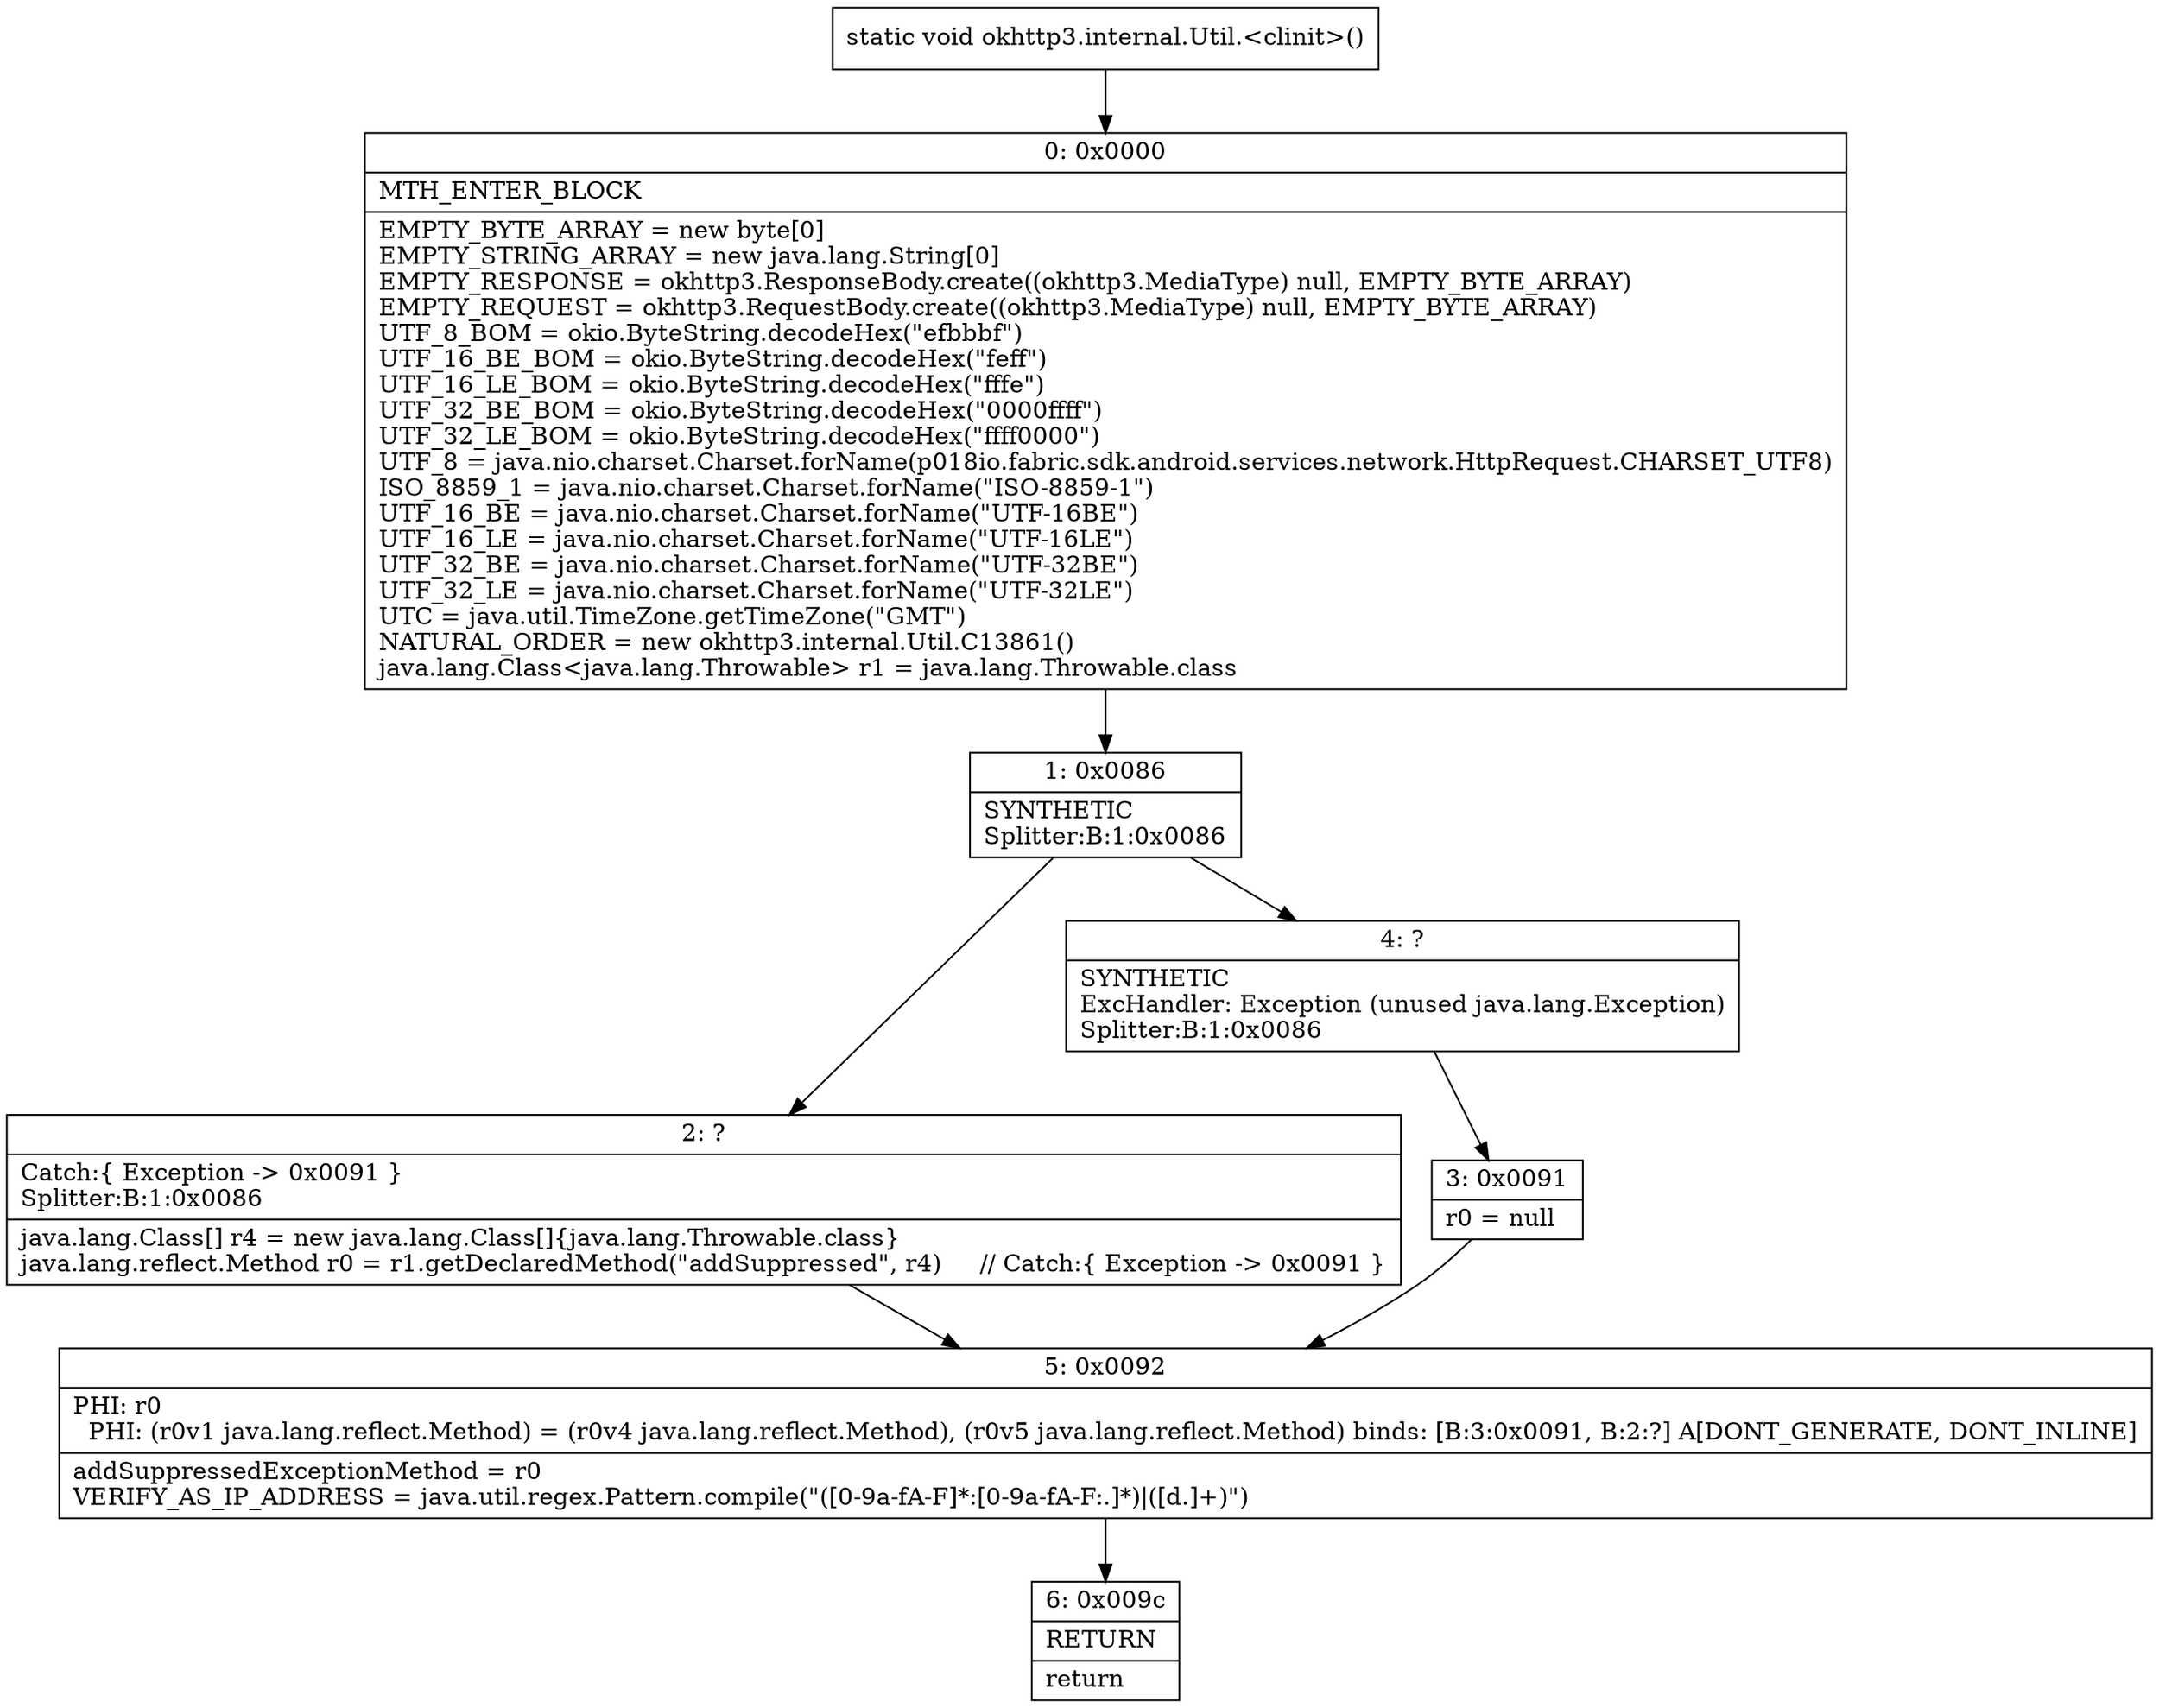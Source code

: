 digraph "CFG forokhttp3.internal.Util.\<clinit\>()V" {
Node_0 [shape=record,label="{0\:\ 0x0000|MTH_ENTER_BLOCK\l|EMPTY_BYTE_ARRAY = new byte[0]\lEMPTY_STRING_ARRAY = new java.lang.String[0]\lEMPTY_RESPONSE = okhttp3.ResponseBody.create((okhttp3.MediaType) null, EMPTY_BYTE_ARRAY)\lEMPTY_REQUEST = okhttp3.RequestBody.create((okhttp3.MediaType) null, EMPTY_BYTE_ARRAY)\lUTF_8_BOM = okio.ByteString.decodeHex(\"efbbbf\")\lUTF_16_BE_BOM = okio.ByteString.decodeHex(\"feff\")\lUTF_16_LE_BOM = okio.ByteString.decodeHex(\"fffe\")\lUTF_32_BE_BOM = okio.ByteString.decodeHex(\"0000ffff\")\lUTF_32_LE_BOM = okio.ByteString.decodeHex(\"ffff0000\")\lUTF_8 = java.nio.charset.Charset.forName(p018io.fabric.sdk.android.services.network.HttpRequest.CHARSET_UTF8)\lISO_8859_1 = java.nio.charset.Charset.forName(\"ISO\-8859\-1\")\lUTF_16_BE = java.nio.charset.Charset.forName(\"UTF\-16BE\")\lUTF_16_LE = java.nio.charset.Charset.forName(\"UTF\-16LE\")\lUTF_32_BE = java.nio.charset.Charset.forName(\"UTF\-32BE\")\lUTF_32_LE = java.nio.charset.Charset.forName(\"UTF\-32LE\")\lUTC = java.util.TimeZone.getTimeZone(\"GMT\")\lNATURAL_ORDER = new okhttp3.internal.Util.C13861()\ljava.lang.Class\<java.lang.Throwable\> r1 = java.lang.Throwable.class\l}"];
Node_1 [shape=record,label="{1\:\ 0x0086|SYNTHETIC\lSplitter:B:1:0x0086\l}"];
Node_2 [shape=record,label="{2\:\ ?|Catch:\{ Exception \-\> 0x0091 \}\lSplitter:B:1:0x0086\l|java.lang.Class[] r4 = new java.lang.Class[]\{java.lang.Throwable.class\}\ljava.lang.reflect.Method r0 = r1.getDeclaredMethod(\"addSuppressed\", r4)     \/\/ Catch:\{ Exception \-\> 0x0091 \}\l}"];
Node_3 [shape=record,label="{3\:\ 0x0091|r0 = null\l}"];
Node_4 [shape=record,label="{4\:\ ?|SYNTHETIC\lExcHandler: Exception (unused java.lang.Exception)\lSplitter:B:1:0x0086\l}"];
Node_5 [shape=record,label="{5\:\ 0x0092|PHI: r0 \l  PHI: (r0v1 java.lang.reflect.Method) = (r0v4 java.lang.reflect.Method), (r0v5 java.lang.reflect.Method) binds: [B:3:0x0091, B:2:?] A[DONT_GENERATE, DONT_INLINE]\l|addSuppressedExceptionMethod = r0\lVERIFY_AS_IP_ADDRESS = java.util.regex.Pattern.compile(\"([0\-9a\-fA\-F]*:[0\-9a\-fA\-F:.]*)\|([d.]+)\")\l}"];
Node_6 [shape=record,label="{6\:\ 0x009c|RETURN\l|return\l}"];
MethodNode[shape=record,label="{static void okhttp3.internal.Util.\<clinit\>() }"];
MethodNode -> Node_0;
Node_0 -> Node_1;
Node_1 -> Node_2;
Node_1 -> Node_4;
Node_2 -> Node_5;
Node_3 -> Node_5;
Node_4 -> Node_3;
Node_5 -> Node_6;
}

